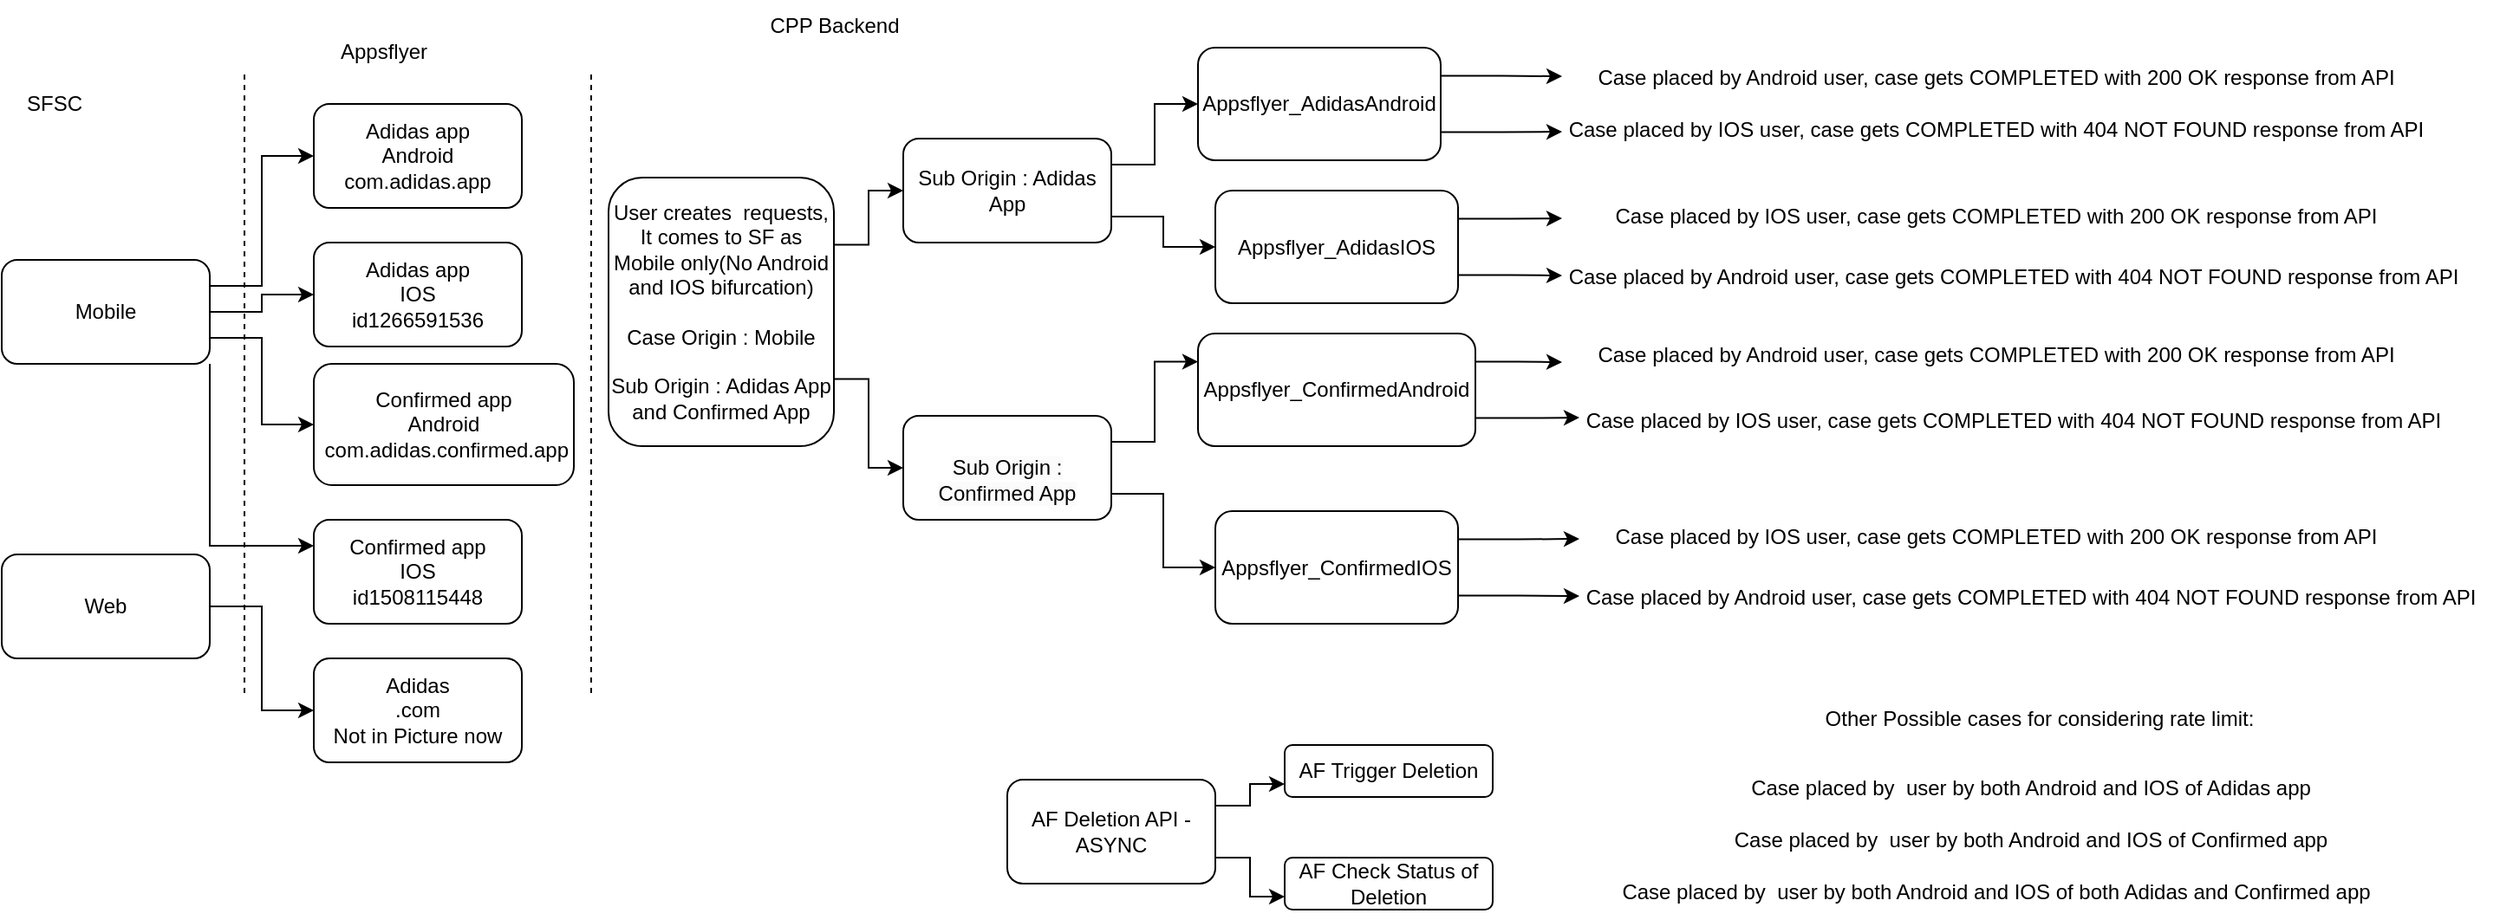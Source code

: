 <mxfile version="20.8.22" type="github">
  <diagram name="Page-1" id="vQVTWZmMaEB45FMkIQ7d">
    <mxGraphModel dx="747" dy="438" grid="1" gridSize="10" guides="1" tooltips="1" connect="1" arrows="1" fold="1" page="1" pageScale="1" pageWidth="3300" pageHeight="4681" math="0" shadow="0">
      <root>
        <mxCell id="0" />
        <mxCell id="1" parent="0" />
        <mxCell id="Y6FfJB46YkExtziJTnNS-12" style="edgeStyle=orthogonalEdgeStyle;rounded=0;orthogonalLoop=1;jettySize=auto;html=1;exitX=1;exitY=0.25;exitDx=0;exitDy=0;entryX=0;entryY=0.5;entryDx=0;entryDy=0;" edge="1" parent="1" source="Y6FfJB46YkExtziJTnNS-1" target="Y6FfJB46YkExtziJTnNS-4">
          <mxGeometry relative="1" as="geometry">
            <mxPoint x="210" y="130" as="targetPoint" />
          </mxGeometry>
        </mxCell>
        <mxCell id="Y6FfJB46YkExtziJTnNS-13" style="edgeStyle=orthogonalEdgeStyle;rounded=0;orthogonalLoop=1;jettySize=auto;html=1;exitX=1;exitY=0.5;exitDx=0;exitDy=0;" edge="1" parent="1" source="Y6FfJB46YkExtziJTnNS-1" target="Y6FfJB46YkExtziJTnNS-3">
          <mxGeometry relative="1" as="geometry" />
        </mxCell>
        <mxCell id="Y6FfJB46YkExtziJTnNS-14" style="edgeStyle=orthogonalEdgeStyle;rounded=0;orthogonalLoop=1;jettySize=auto;html=1;exitX=1;exitY=0.75;exitDx=0;exitDy=0;entryX=0;entryY=0.5;entryDx=0;entryDy=0;" edge="1" parent="1" source="Y6FfJB46YkExtziJTnNS-1" target="Y6FfJB46YkExtziJTnNS-5">
          <mxGeometry relative="1" as="geometry" />
        </mxCell>
        <mxCell id="Y6FfJB46YkExtziJTnNS-15" style="edgeStyle=orthogonalEdgeStyle;rounded=0;orthogonalLoop=1;jettySize=auto;html=1;exitX=1;exitY=1;exitDx=0;exitDy=0;entryX=0;entryY=0.25;entryDx=0;entryDy=0;" edge="1" parent="1" source="Y6FfJB46YkExtziJTnNS-1" target="Y6FfJB46YkExtziJTnNS-6">
          <mxGeometry relative="1" as="geometry" />
        </mxCell>
        <mxCell id="Y6FfJB46YkExtziJTnNS-1" value="Mobile" style="rounded=1;whiteSpace=wrap;html=1;" vertex="1" parent="1">
          <mxGeometry x="60" y="170" width="120" height="60" as="geometry" />
        </mxCell>
        <mxCell id="Y6FfJB46YkExtziJTnNS-16" style="edgeStyle=orthogonalEdgeStyle;rounded=0;orthogonalLoop=1;jettySize=auto;html=1;exitX=1;exitY=0.5;exitDx=0;exitDy=0;" edge="1" parent="1" source="Y6FfJB46YkExtziJTnNS-2" target="Y6FfJB46YkExtziJTnNS-7">
          <mxGeometry relative="1" as="geometry" />
        </mxCell>
        <mxCell id="Y6FfJB46YkExtziJTnNS-2" value="Web" style="rounded=1;whiteSpace=wrap;html=1;" vertex="1" parent="1">
          <mxGeometry x="60" y="340" width="120" height="60" as="geometry" />
        </mxCell>
        <mxCell id="Y6FfJB46YkExtziJTnNS-3" value="Adidas app&lt;br&gt;IOS&lt;br&gt;id1266591536" style="rounded=1;whiteSpace=wrap;html=1;" vertex="1" parent="1">
          <mxGeometry x="240" y="160" width="120" height="60" as="geometry" />
        </mxCell>
        <mxCell id="Y6FfJB46YkExtziJTnNS-4" value="Adidas app&lt;br&gt;Android&lt;br&gt;com.adidas.app" style="rounded=1;whiteSpace=wrap;html=1;" vertex="1" parent="1">
          <mxGeometry x="240" y="80" width="120" height="60" as="geometry" />
        </mxCell>
        <mxCell id="Y6FfJB46YkExtziJTnNS-5" value="Confirmed app&lt;br&gt;Android&lt;br&gt;&amp;nbsp;com.adidas.confirmed.app" style="rounded=1;whiteSpace=wrap;html=1;" vertex="1" parent="1">
          <mxGeometry x="240" y="230" width="150" height="70" as="geometry" />
        </mxCell>
        <mxCell id="Y6FfJB46YkExtziJTnNS-6" value="Confirmed app&lt;br&gt;IOS&lt;br&gt;id1508115448" style="rounded=1;whiteSpace=wrap;html=1;" vertex="1" parent="1">
          <mxGeometry x="240" y="320" width="120" height="60" as="geometry" />
        </mxCell>
        <mxCell id="Y6FfJB46YkExtziJTnNS-7" value="Adidas&lt;br&gt;.com&lt;br&gt;Not in Picture now" style="rounded=1;whiteSpace=wrap;html=1;" vertex="1" parent="1">
          <mxGeometry x="240" y="400" width="120" height="60" as="geometry" />
        </mxCell>
        <mxCell id="Y6FfJB46YkExtziJTnNS-57" style="edgeStyle=orthogonalEdgeStyle;rounded=0;orthogonalLoop=1;jettySize=auto;html=1;exitX=1;exitY=0.25;exitDx=0;exitDy=0;" edge="1" parent="1" source="Y6FfJB46YkExtziJTnNS-11">
          <mxGeometry relative="1" as="geometry">
            <mxPoint x="960" y="64" as="targetPoint" />
          </mxGeometry>
        </mxCell>
        <mxCell id="Y6FfJB46YkExtziJTnNS-59" style="edgeStyle=orthogonalEdgeStyle;rounded=0;orthogonalLoop=1;jettySize=auto;html=1;exitX=1;exitY=0.75;exitDx=0;exitDy=0;" edge="1" parent="1" source="Y6FfJB46YkExtziJTnNS-11">
          <mxGeometry relative="1" as="geometry">
            <mxPoint x="960" y="96" as="targetPoint" />
          </mxGeometry>
        </mxCell>
        <mxCell id="Y6FfJB46YkExtziJTnNS-11" value="Appsflyer_AdidasAndroid" style="rounded=1;whiteSpace=wrap;html=1;" vertex="1" parent="1">
          <mxGeometry x="750" y="47.5" width="140" height="65" as="geometry" />
        </mxCell>
        <mxCell id="Y6FfJB46YkExtziJTnNS-18" value="SFSC" style="text;html=1;align=center;verticalAlign=middle;resizable=0;points=[];autosize=1;strokeColor=none;fillColor=none;" vertex="1" parent="1">
          <mxGeometry x="60" y="65" width="60" height="30" as="geometry" />
        </mxCell>
        <mxCell id="Y6FfJB46YkExtziJTnNS-19" value="Appsflyer" style="text;html=1;align=center;verticalAlign=middle;resizable=0;points=[];autosize=1;strokeColor=none;fillColor=none;" vertex="1" parent="1">
          <mxGeometry x="245" y="35" width="70" height="30" as="geometry" />
        </mxCell>
        <mxCell id="Y6FfJB46YkExtziJTnNS-20" value="CPP Backend" style="text;html=1;align=center;verticalAlign=middle;resizable=0;points=[];autosize=1;strokeColor=none;fillColor=none;" vertex="1" parent="1">
          <mxGeometry x="490" y="20" width="100" height="30" as="geometry" />
        </mxCell>
        <mxCell id="Y6FfJB46YkExtziJTnNS-61" style="edgeStyle=orthogonalEdgeStyle;rounded=0;orthogonalLoop=1;jettySize=auto;html=1;exitX=1;exitY=0.25;exitDx=0;exitDy=0;" edge="1" parent="1" source="Y6FfJB46YkExtziJTnNS-21">
          <mxGeometry relative="1" as="geometry">
            <mxPoint x="960" y="146" as="targetPoint" />
          </mxGeometry>
        </mxCell>
        <mxCell id="Y6FfJB46YkExtziJTnNS-62" style="edgeStyle=orthogonalEdgeStyle;rounded=0;orthogonalLoop=1;jettySize=auto;html=1;exitX=1;exitY=0.75;exitDx=0;exitDy=0;" edge="1" parent="1" source="Y6FfJB46YkExtziJTnNS-21">
          <mxGeometry relative="1" as="geometry">
            <mxPoint x="960" y="179" as="targetPoint" />
          </mxGeometry>
        </mxCell>
        <mxCell id="Y6FfJB46YkExtziJTnNS-21" value="Appsflyer_AdidasIOS" style="rounded=1;whiteSpace=wrap;html=1;" vertex="1" parent="1">
          <mxGeometry x="760" y="130" width="140" height="65" as="geometry" />
        </mxCell>
        <mxCell id="Y6FfJB46YkExtziJTnNS-63" style="edgeStyle=orthogonalEdgeStyle;rounded=0;orthogonalLoop=1;jettySize=auto;html=1;exitX=1;exitY=0.25;exitDx=0;exitDy=0;" edge="1" parent="1" source="Y6FfJB46YkExtziJTnNS-22">
          <mxGeometry relative="1" as="geometry">
            <mxPoint x="960" y="229" as="targetPoint" />
          </mxGeometry>
        </mxCell>
        <mxCell id="Y6FfJB46YkExtziJTnNS-64" style="edgeStyle=orthogonalEdgeStyle;rounded=0;orthogonalLoop=1;jettySize=auto;html=1;exitX=1;exitY=0.75;exitDx=0;exitDy=0;" edge="1" parent="1" source="Y6FfJB46YkExtziJTnNS-22">
          <mxGeometry relative="1" as="geometry">
            <mxPoint x="970" y="261" as="targetPoint" />
          </mxGeometry>
        </mxCell>
        <mxCell id="Y6FfJB46YkExtziJTnNS-22" value="Appsflyer_ConfirmedAndroid" style="rounded=1;whiteSpace=wrap;html=1;" vertex="1" parent="1">
          <mxGeometry x="750" y="212.5" width="160" height="65" as="geometry" />
        </mxCell>
        <mxCell id="Y6FfJB46YkExtziJTnNS-65" style="edgeStyle=orthogonalEdgeStyle;rounded=0;orthogonalLoop=1;jettySize=auto;html=1;exitX=1;exitY=0.25;exitDx=0;exitDy=0;" edge="1" parent="1" source="Y6FfJB46YkExtziJTnNS-23">
          <mxGeometry relative="1" as="geometry">
            <mxPoint x="970" y="331" as="targetPoint" />
          </mxGeometry>
        </mxCell>
        <mxCell id="Y6FfJB46YkExtziJTnNS-66" style="edgeStyle=orthogonalEdgeStyle;rounded=0;orthogonalLoop=1;jettySize=auto;html=1;exitX=1;exitY=0.75;exitDx=0;exitDy=0;" edge="1" parent="1" source="Y6FfJB46YkExtziJTnNS-23">
          <mxGeometry relative="1" as="geometry">
            <mxPoint x="970" y="364" as="targetPoint" />
          </mxGeometry>
        </mxCell>
        <mxCell id="Y6FfJB46YkExtziJTnNS-23" value="Appsflyer_ConfirmedIOS" style="rounded=1;whiteSpace=wrap;html=1;" vertex="1" parent="1">
          <mxGeometry x="760" y="315" width="140" height="65" as="geometry" />
        </mxCell>
        <mxCell id="Y6FfJB46YkExtziJTnNS-46" value="" style="endArrow=none;dashed=1;html=1;rounded=0;" edge="1" parent="1">
          <mxGeometry width="50" height="50" relative="1" as="geometry">
            <mxPoint x="200" y="420" as="sourcePoint" />
            <mxPoint x="200" y="60" as="targetPoint" />
          </mxGeometry>
        </mxCell>
        <mxCell id="Y6FfJB46YkExtziJTnNS-47" value="" style="endArrow=none;dashed=1;html=1;rounded=0;" edge="1" parent="1">
          <mxGeometry width="50" height="50" relative="1" as="geometry">
            <mxPoint x="400" y="420" as="sourcePoint" />
            <mxPoint x="400" y="60" as="targetPoint" />
          </mxGeometry>
        </mxCell>
        <mxCell id="Y6FfJB46YkExtziJTnNS-55" style="edgeStyle=orthogonalEdgeStyle;rounded=0;orthogonalLoop=1;jettySize=auto;html=1;exitX=1;exitY=0.25;exitDx=0;exitDy=0;entryX=0;entryY=0.5;entryDx=0;entryDy=0;" edge="1" parent="1" source="Y6FfJB46YkExtziJTnNS-48" target="Y6FfJB46YkExtziJTnNS-49">
          <mxGeometry relative="1" as="geometry" />
        </mxCell>
        <mxCell id="Y6FfJB46YkExtziJTnNS-56" style="edgeStyle=orthogonalEdgeStyle;rounded=0;orthogonalLoop=1;jettySize=auto;html=1;exitX=1;exitY=0.75;exitDx=0;exitDy=0;entryX=0;entryY=0.5;entryDx=0;entryDy=0;" edge="1" parent="1" source="Y6FfJB46YkExtziJTnNS-48" target="Y6FfJB46YkExtziJTnNS-50">
          <mxGeometry relative="1" as="geometry" />
        </mxCell>
        <mxCell id="Y6FfJB46YkExtziJTnNS-48" value="User creates&amp;nbsp; requests, It comes to SF as Mobile only(No Android and IOS bifurcation)&lt;br&gt;&lt;br&gt;Case Origin : Mobile&lt;br&gt;&lt;br&gt;Sub Origin : Adidas App&lt;br&gt;and Confirmed App" style="rounded=1;whiteSpace=wrap;html=1;" vertex="1" parent="1">
          <mxGeometry x="410" y="122.5" width="130" height="155" as="geometry" />
        </mxCell>
        <mxCell id="Y6FfJB46YkExtziJTnNS-51" style="edgeStyle=orthogonalEdgeStyle;rounded=0;orthogonalLoop=1;jettySize=auto;html=1;exitX=1;exitY=0.25;exitDx=0;exitDy=0;entryX=0;entryY=0.5;entryDx=0;entryDy=0;" edge="1" parent="1" source="Y6FfJB46YkExtziJTnNS-49" target="Y6FfJB46YkExtziJTnNS-11">
          <mxGeometry relative="1" as="geometry" />
        </mxCell>
        <mxCell id="Y6FfJB46YkExtziJTnNS-52" style="edgeStyle=orthogonalEdgeStyle;rounded=0;orthogonalLoop=1;jettySize=auto;html=1;exitX=1;exitY=0.75;exitDx=0;exitDy=0;" edge="1" parent="1" source="Y6FfJB46YkExtziJTnNS-49" target="Y6FfJB46YkExtziJTnNS-21">
          <mxGeometry relative="1" as="geometry" />
        </mxCell>
        <mxCell id="Y6FfJB46YkExtziJTnNS-49" value="Sub Origin : Adidas App" style="rounded=1;whiteSpace=wrap;html=1;" vertex="1" parent="1">
          <mxGeometry x="580" y="100" width="120" height="60" as="geometry" />
        </mxCell>
        <mxCell id="Y6FfJB46YkExtziJTnNS-53" style="edgeStyle=orthogonalEdgeStyle;rounded=0;orthogonalLoop=1;jettySize=auto;html=1;exitX=1;exitY=0.25;exitDx=0;exitDy=0;entryX=0;entryY=0.25;entryDx=0;entryDy=0;" edge="1" parent="1" source="Y6FfJB46YkExtziJTnNS-50" target="Y6FfJB46YkExtziJTnNS-22">
          <mxGeometry relative="1" as="geometry" />
        </mxCell>
        <mxCell id="Y6FfJB46YkExtziJTnNS-54" style="edgeStyle=orthogonalEdgeStyle;rounded=0;orthogonalLoop=1;jettySize=auto;html=1;exitX=1;exitY=0.75;exitDx=0;exitDy=0;entryX=0;entryY=0.5;entryDx=0;entryDy=0;" edge="1" parent="1" source="Y6FfJB46YkExtziJTnNS-50" target="Y6FfJB46YkExtziJTnNS-23">
          <mxGeometry relative="1" as="geometry" />
        </mxCell>
        <mxCell id="Y6FfJB46YkExtziJTnNS-50" value="&lt;br&gt;&lt;span style=&quot;color: rgb(0, 0, 0); font-family: Helvetica; font-size: 12px; font-style: normal; font-variant-ligatures: normal; font-variant-caps: normal; font-weight: 400; letter-spacing: normal; orphans: 2; text-align: center; text-indent: 0px; text-transform: none; widows: 2; word-spacing: 0px; -webkit-text-stroke-width: 0px; background-color: rgb(251, 251, 251); text-decoration-thickness: initial; text-decoration-style: initial; text-decoration-color: initial; float: none; display: inline !important;&quot;&gt;Sub Origin : Confirmed App&lt;/span&gt;&lt;br&gt;" style="rounded=1;whiteSpace=wrap;html=1;" vertex="1" parent="1">
          <mxGeometry x="580" y="260" width="120" height="60" as="geometry" />
        </mxCell>
        <mxCell id="Y6FfJB46YkExtziJTnNS-67" value="Case placed by Android user, case gets COMPLETED with 200 OK response from API" style="text;html=1;align=center;verticalAlign=middle;resizable=0;points=[];autosize=1;strokeColor=none;fillColor=none;" vertex="1" parent="1">
          <mxGeometry x="970" y="50" width="480" height="30" as="geometry" />
        </mxCell>
        <mxCell id="Y6FfJB46YkExtziJTnNS-68" value="Case placed by IOS user, case gets COMPLETED with 404 NOT FOUND response from API" style="text;html=1;align=center;verticalAlign=middle;resizable=0;points=[];autosize=1;strokeColor=none;fillColor=none;" vertex="1" parent="1">
          <mxGeometry x="950" y="80" width="520" height="30" as="geometry" />
        </mxCell>
        <mxCell id="Y6FfJB46YkExtziJTnNS-69" value="Case placed by Android user, case gets COMPLETED with 200 OK response from API" style="text;html=1;align=center;verticalAlign=middle;resizable=0;points=[];autosize=1;strokeColor=none;fillColor=none;" vertex="1" parent="1">
          <mxGeometry x="970" y="210" width="480" height="30" as="geometry" />
        </mxCell>
        <mxCell id="Y6FfJB46YkExtziJTnNS-70" value="Case placed by IOS user, case gets COMPLETED with 200 OK response from API" style="text;html=1;align=center;verticalAlign=middle;resizable=0;points=[];autosize=1;strokeColor=none;fillColor=none;" vertex="1" parent="1">
          <mxGeometry x="980" y="130" width="460" height="30" as="geometry" />
        </mxCell>
        <mxCell id="Y6FfJB46YkExtziJTnNS-71" value="Case placed by IOS user, case gets COMPLETED with 200 OK response from API" style="text;html=1;align=center;verticalAlign=middle;resizable=0;points=[];autosize=1;strokeColor=none;fillColor=none;" vertex="1" parent="1">
          <mxGeometry x="980" y="315" width="460" height="30" as="geometry" />
        </mxCell>
        <mxCell id="Y6FfJB46YkExtziJTnNS-72" value="Case placed by Android user, case gets COMPLETED with 404 NOT FOUND response from API" style="text;html=1;align=center;verticalAlign=middle;resizable=0;points=[];autosize=1;strokeColor=none;fillColor=none;" vertex="1" parent="1">
          <mxGeometry x="950" y="165" width="540" height="30" as="geometry" />
        </mxCell>
        <mxCell id="Y6FfJB46YkExtziJTnNS-73" value="Case placed by IOS user, case gets COMPLETED with 404 NOT FOUND response from API" style="text;html=1;align=center;verticalAlign=middle;resizable=0;points=[];autosize=1;strokeColor=none;fillColor=none;" vertex="1" parent="1">
          <mxGeometry x="960" y="247.5" width="520" height="30" as="geometry" />
        </mxCell>
        <mxCell id="Y6FfJB46YkExtziJTnNS-74" value="Case placed by Android user, case gets COMPLETED with 404 NOT FOUND response from API" style="text;html=1;align=center;verticalAlign=middle;resizable=0;points=[];autosize=1;strokeColor=none;fillColor=none;" vertex="1" parent="1">
          <mxGeometry x="960" y="350" width="540" height="30" as="geometry" />
        </mxCell>
        <mxCell id="Y6FfJB46YkExtziJTnNS-75" value="Case placed by&amp;nbsp; user by both Android and IOS of Adidas app" style="text;html=1;align=center;verticalAlign=middle;resizable=0;points=[];autosize=1;strokeColor=none;fillColor=none;" vertex="1" parent="1">
          <mxGeometry x="1055" y="460" width="350" height="30" as="geometry" />
        </mxCell>
        <mxCell id="Y6FfJB46YkExtziJTnNS-76" value="Case placed by&amp;nbsp; user by both Android and IOS of Confirmed app" style="text;html=1;align=center;verticalAlign=middle;resizable=0;points=[];autosize=1;strokeColor=none;fillColor=none;" vertex="1" parent="1">
          <mxGeometry x="1045" y="490" width="370" height="30" as="geometry" />
        </mxCell>
        <mxCell id="Y6FfJB46YkExtziJTnNS-77" value="Case placed by&amp;nbsp; user by both Android and IOS of both Adidas and Confirmed app" style="text;html=1;align=center;verticalAlign=middle;resizable=0;points=[];autosize=1;strokeColor=none;fillColor=none;" vertex="1" parent="1">
          <mxGeometry x="980" y="520" width="460" height="30" as="geometry" />
        </mxCell>
        <mxCell id="Y6FfJB46YkExtziJTnNS-78" value="Other Possible cases for considering rate limit:" style="text;html=1;align=center;verticalAlign=middle;resizable=0;points=[];autosize=1;strokeColor=none;fillColor=none;" vertex="1" parent="1">
          <mxGeometry x="1100" y="420" width="270" height="30" as="geometry" />
        </mxCell>
        <mxCell id="Y6FfJB46YkExtziJTnNS-81" value="AF Trigger Deletion" style="rounded=1;whiteSpace=wrap;html=1;" vertex="1" parent="1">
          <mxGeometry x="800" y="450" width="120" height="30" as="geometry" />
        </mxCell>
        <mxCell id="Y6FfJB46YkExtziJTnNS-82" value="AF Check Status of Deletion" style="rounded=1;whiteSpace=wrap;html=1;" vertex="1" parent="1">
          <mxGeometry x="800" y="515" width="120" height="30" as="geometry" />
        </mxCell>
        <mxCell id="Y6FfJB46YkExtziJTnNS-84" style="edgeStyle=orthogonalEdgeStyle;rounded=0;orthogonalLoop=1;jettySize=auto;html=1;exitX=1;exitY=0.25;exitDx=0;exitDy=0;entryX=0;entryY=0.75;entryDx=0;entryDy=0;" edge="1" parent="1" source="Y6FfJB46YkExtziJTnNS-83" target="Y6FfJB46YkExtziJTnNS-81">
          <mxGeometry relative="1" as="geometry" />
        </mxCell>
        <mxCell id="Y6FfJB46YkExtziJTnNS-85" style="edgeStyle=orthogonalEdgeStyle;rounded=0;orthogonalLoop=1;jettySize=auto;html=1;exitX=1;exitY=0.75;exitDx=0;exitDy=0;entryX=0;entryY=0.75;entryDx=0;entryDy=0;" edge="1" parent="1" source="Y6FfJB46YkExtziJTnNS-83" target="Y6FfJB46YkExtziJTnNS-82">
          <mxGeometry relative="1" as="geometry" />
        </mxCell>
        <mxCell id="Y6FfJB46YkExtziJTnNS-83" value="AF Deletion API - ASYNC" style="rounded=1;whiteSpace=wrap;html=1;" vertex="1" parent="1">
          <mxGeometry x="640" y="470" width="120" height="60" as="geometry" />
        </mxCell>
      </root>
    </mxGraphModel>
  </diagram>
</mxfile>
